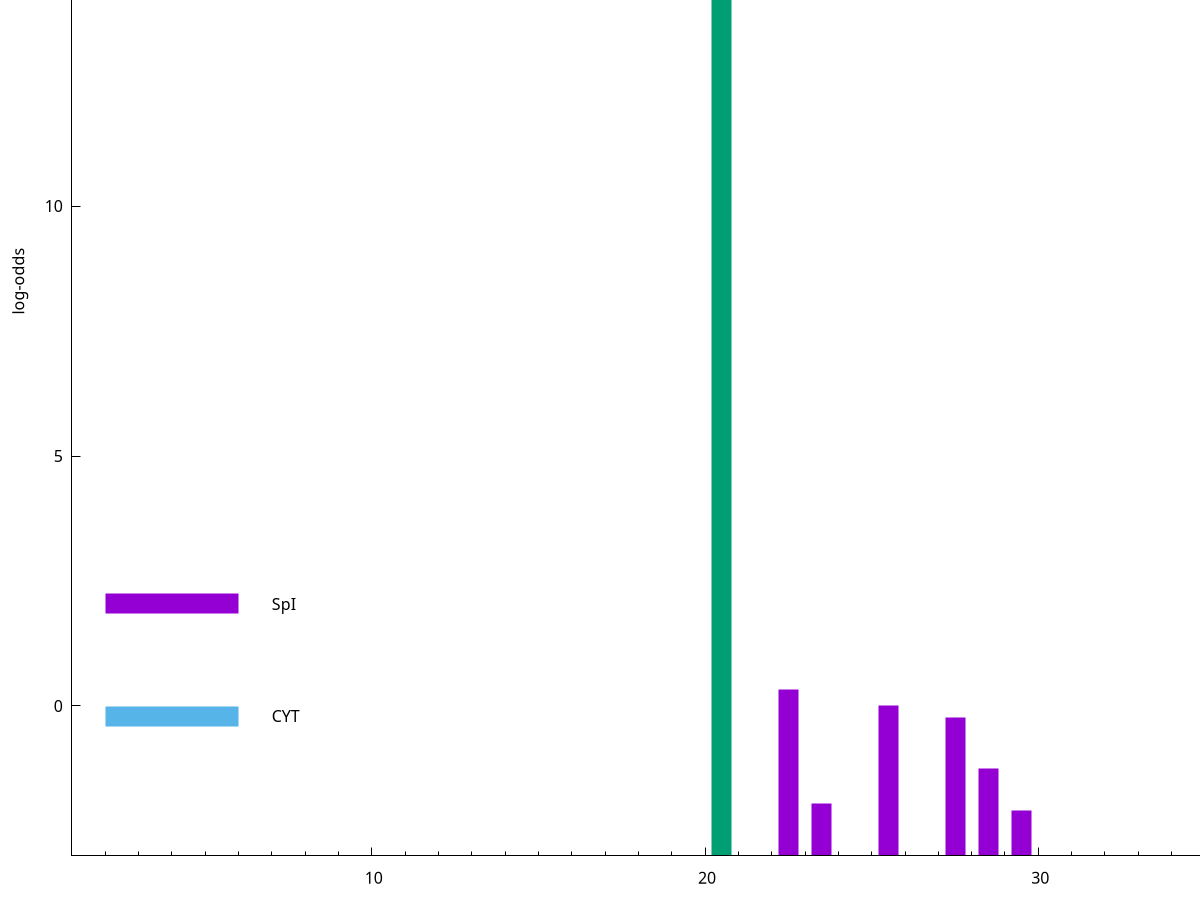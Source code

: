 set title "LipoP predictions for SRR5666568.gff"
set size 2., 1.4
set xrange [1:70] 
set mxtics 10
set yrange [-3:20]
set y2range [0:23]
set ylabel "log-odds"
set term postscript eps color solid "Helvetica" 30
set output "SRR5666568.gff520.eps"
set arrow from 2,17.8994 to 6,17.8994 nohead lt 2 lw 20
set label "SpII" at 7,17.8994
set arrow from 2,2.04162 to 6,2.04162 nohead lt 1 lw 20
set label "SpI" at 7,2.04162
set arrow from 2,-0.200913 to 6,-0.200913 nohead lt 3 lw 20
set label "CYT" at 7,-0.200913
set arrow from 2,17.8994 to 6,17.8994 nohead lt 2 lw 20
set label "SpII" at 7,17.8994
# NOTE: The scores below are the log-odds scores with the threshold
# NOTE: subtracted (a hack to make gnuplot make the histogram all
# NOTE: look nice).
plot "-" axes x1y2 title "" with impulses lt 2 lw 20, "-" axes x1y2 title "" with impulses lt 1 lw 20
20.500000 20.899400
e
22.500000 3.338451
25.500000 3.002064
27.500000 2.766141
28.500000 1.741670
23.500000 1.056700
29.500000 0.915840
e
exit
